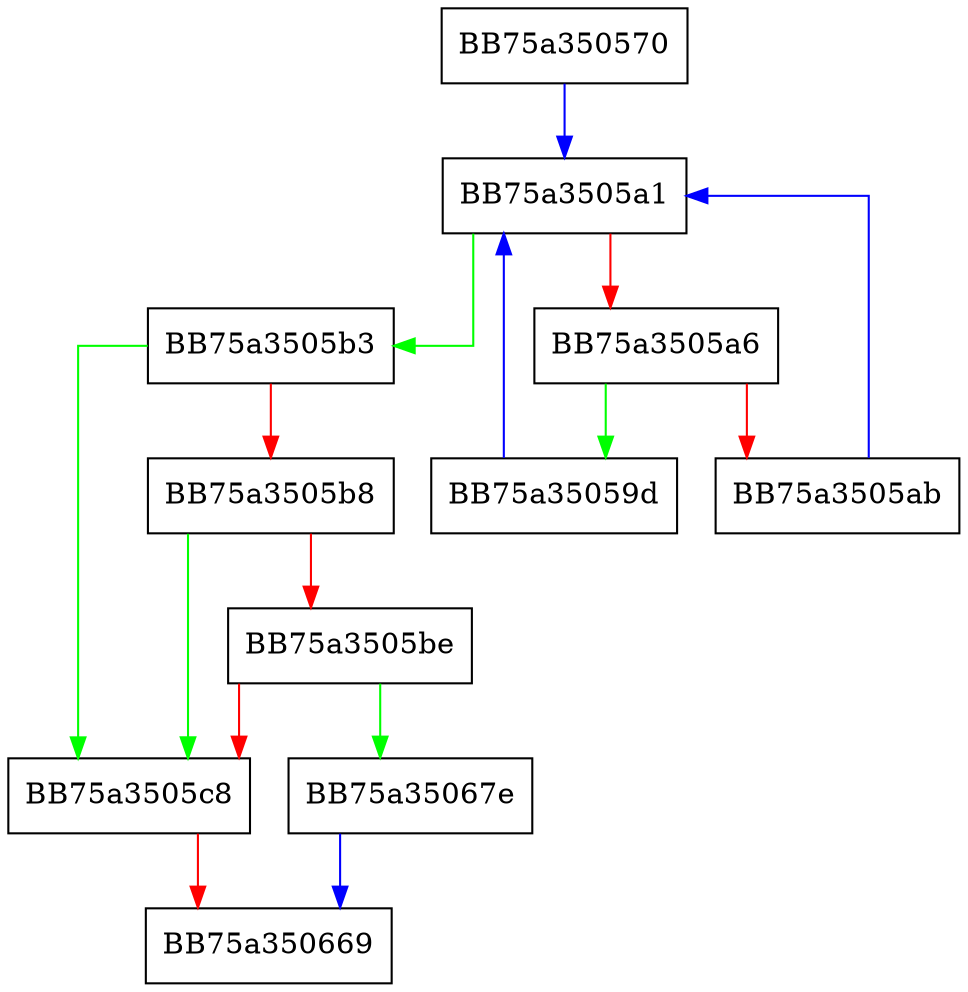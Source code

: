 digraph newIndex {
  node [shape="box"];
  graph [splines=ortho];
  BB75a350570 -> BB75a3505a1 [color="blue"];
  BB75a35059d -> BB75a3505a1 [color="blue"];
  BB75a3505a1 -> BB75a3505b3 [color="green"];
  BB75a3505a1 -> BB75a3505a6 [color="red"];
  BB75a3505a6 -> BB75a35059d [color="green"];
  BB75a3505a6 -> BB75a3505ab [color="red"];
  BB75a3505ab -> BB75a3505a1 [color="blue"];
  BB75a3505b3 -> BB75a3505c8 [color="green"];
  BB75a3505b3 -> BB75a3505b8 [color="red"];
  BB75a3505b8 -> BB75a3505c8 [color="green"];
  BB75a3505b8 -> BB75a3505be [color="red"];
  BB75a3505be -> BB75a35067e [color="green"];
  BB75a3505be -> BB75a3505c8 [color="red"];
  BB75a3505c8 -> BB75a350669 [color="red"];
  BB75a35067e -> BB75a350669 [color="blue"];
}